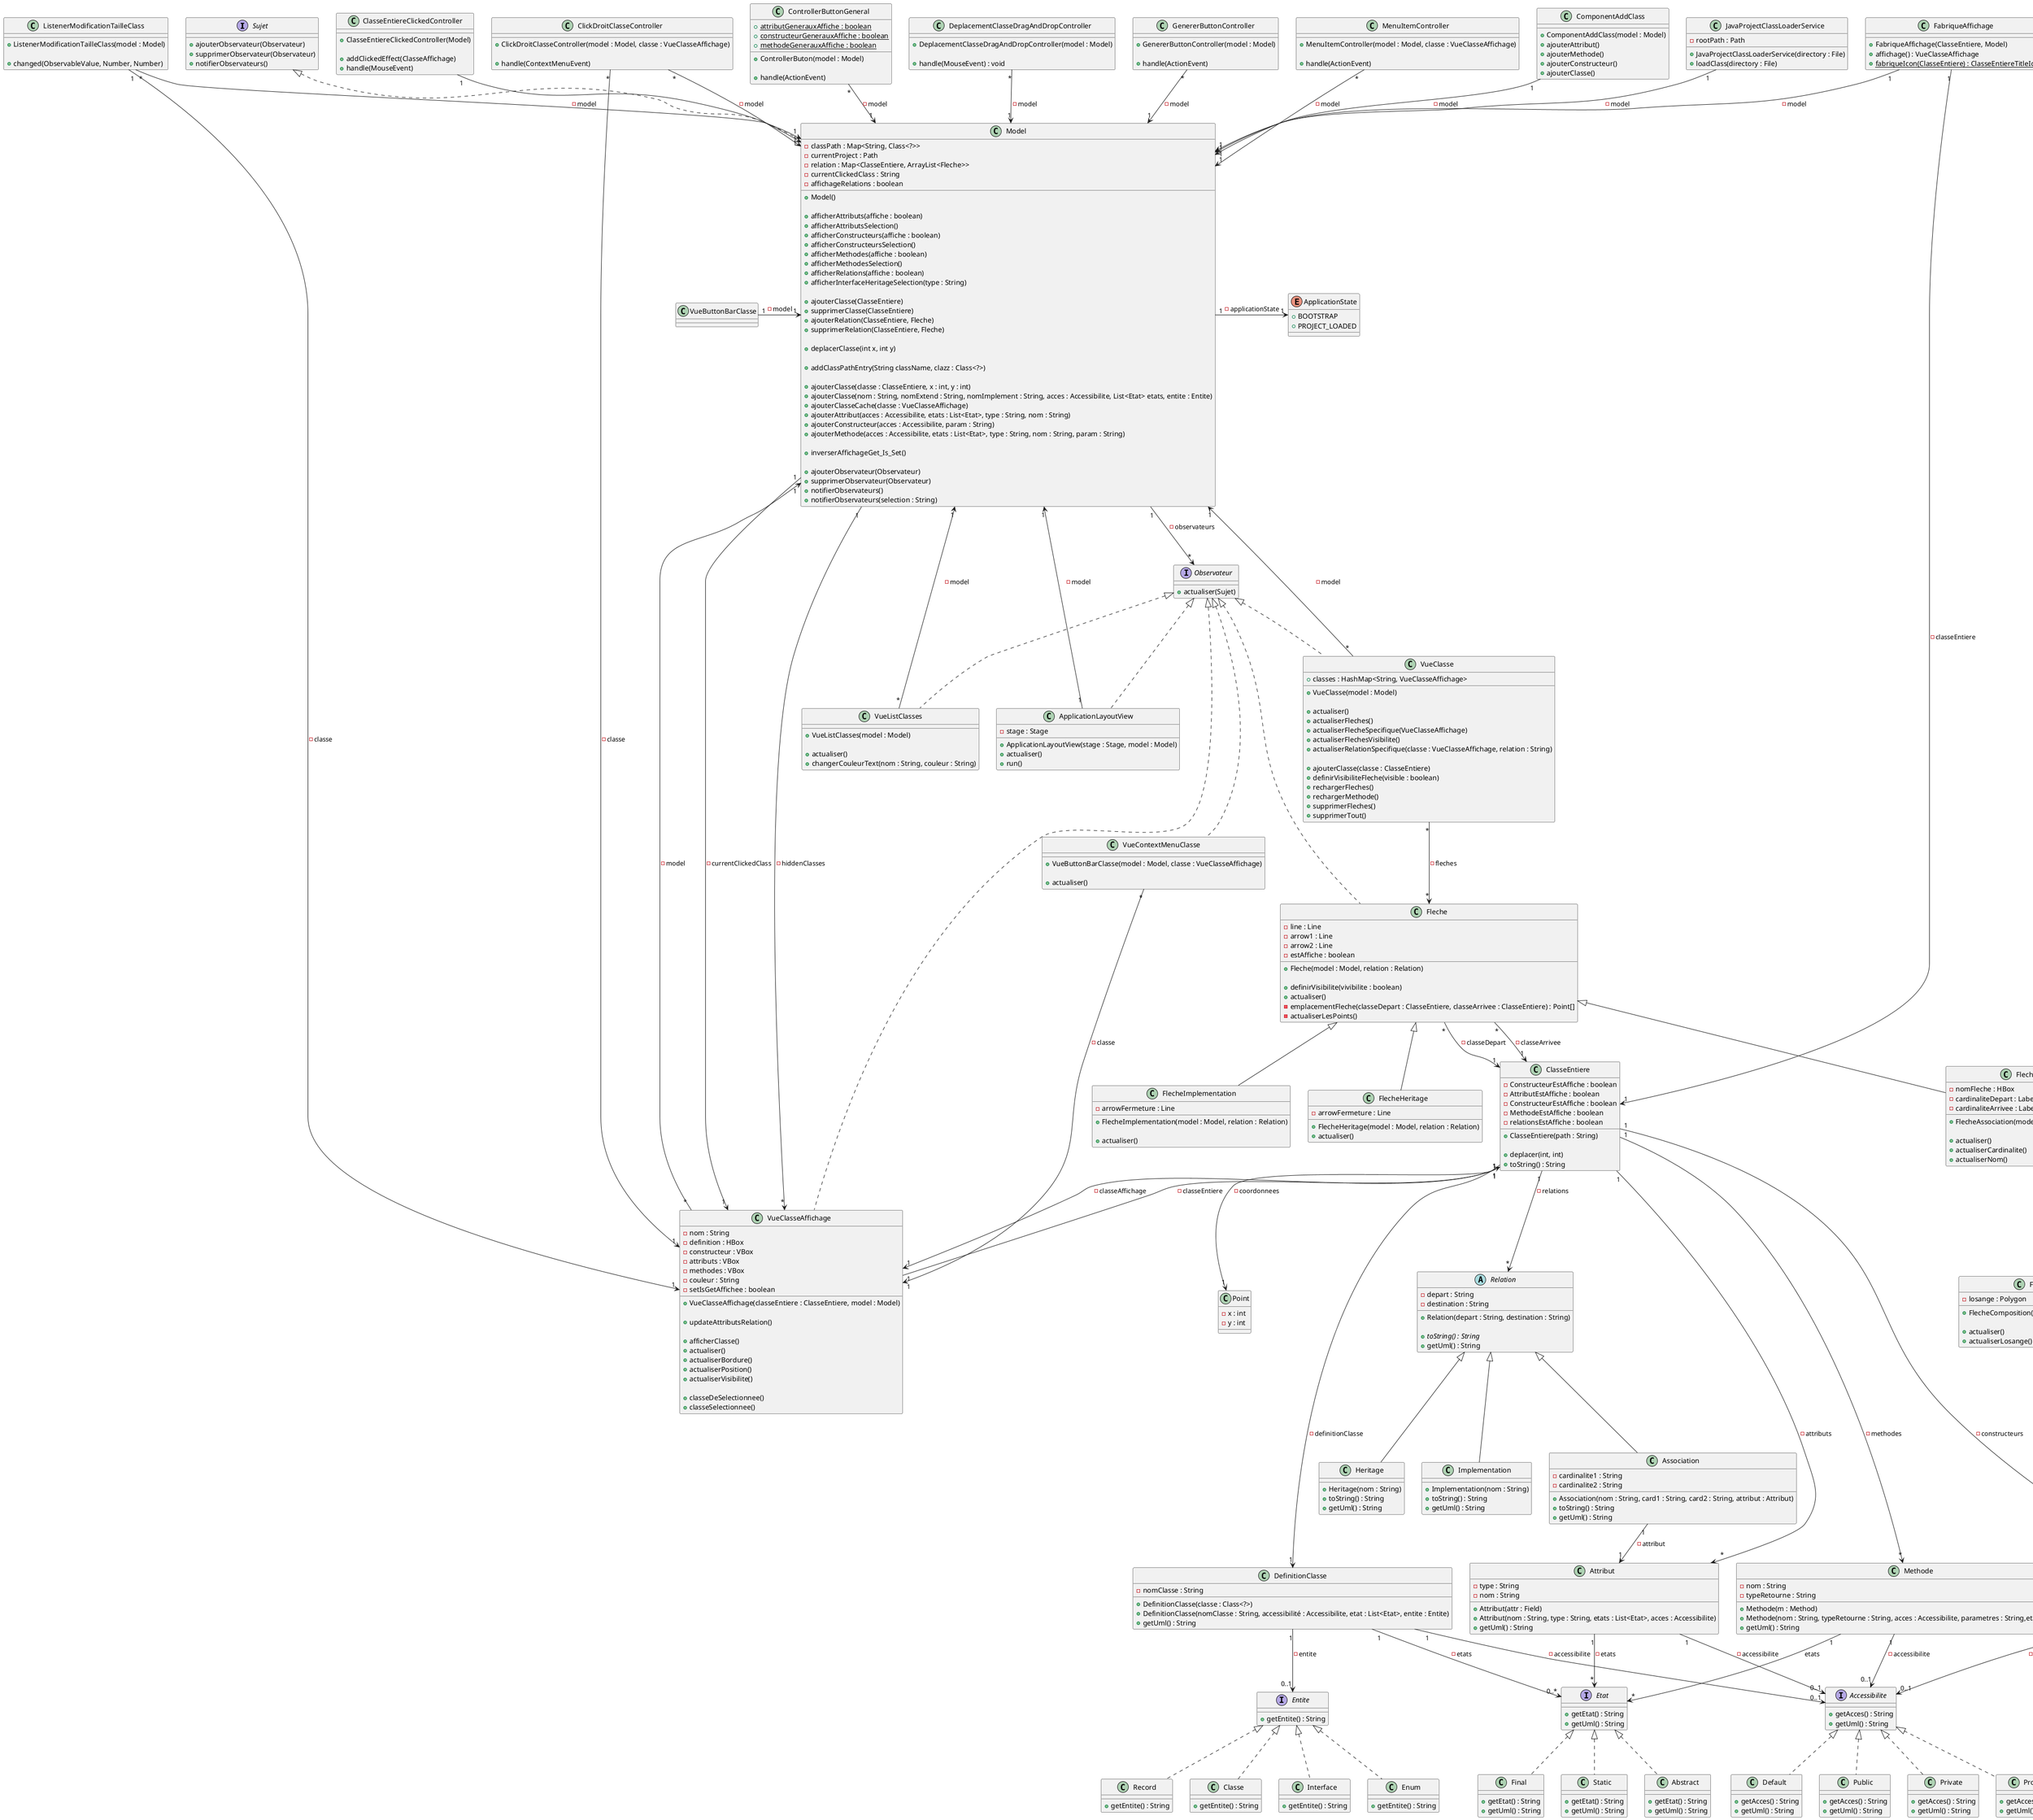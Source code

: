 @startuml
'https://plantuml.com/class-diagram


interface Sujet{
    +ajouterObservateur(Observateur)
    +supprimerObservateur(Observateur)
    +notifierObservateurs()
}

class Model implements Sujet{
    - classPath : Map<String, Class<?>>
    - currentProject : Path
    - relation : Map<ClasseEntiere, ArrayList<Fleche>>
    - currentClickedClass : String
    - affichageRelations : boolean
    + Model()

    + afficherAttributs(affiche : boolean)
    + afficherAttributsSelection()
    + afficherConstructeurs(affiche : boolean)
    + afficherConstructeursSelection()
    + afficherMethodes(affiche : boolean)
    + afficherMethodesSelection()
    + afficherRelations(affiche : boolean)
    + afficherInterfaceHeritageSelection(type : String)

    + ajouterClasse(ClasseEntiere)
    + supprimerClasse(ClasseEntiere)
    + ajouterRelation(ClasseEntiere, Fleche)
    + supprimerRelation(ClasseEntiere, Fleche)

    + deplacerClasse(int x, int y)

    + addClassPathEntry(String className, clazz : Class<?>)

    + ajouterClasse(classe : ClasseEntiere, x : int, y : int)
    + ajouterClasse(nom : String, nomExtend : String, nomImplement : String, acces : Accessibilite, List<Etat> etats, entite : Entite)
    + ajouterClasseCache(classe : VueClasseAffichage)
    + ajouterAttribut(acces : Accessibilite, etats : List<Etat>, type : String, nom : String)
    + ajouterConstructeur(acces : Accessibilite, param : String)
    + ajouterMethode(acces : Accessibilite, etats : List<Etat>, type : String, nom : String, param : String)

    + inverserAffichageGet_Is_Set()

    + ajouterObservateur(Observateur)
    + supprimerObservateur(Observateur)
    + notifierObservateurs()
    + notifierObservateurs(selection : String)
}

Model "1" --> "*" Observateur : -observateurs
Model "1" -> "1" VueClasseAffichage : -currentClickedClass
Model "1" -> "1" ApplicationState : -applicationState
Model "1" -> "*" VueClasseAffichage : -hiddenClasses

'Observateurs'

interface Observateur{
    +actualiser(Sujet)
}

class VueClasse implements Observateur{
    + classes : HashMap<String, VueClasseAffichage>

    +VueClasse(model : Model)

    +actualiser()
    +actualiserFleches()
    +actualiserFlecheSpecifique(VueClasseAffichage)
    +actualiserFlechesVisibilite()
    +actualiserRelationSpecifique(classe : VueClasseAffichage, relation : String)

    +ajouterClasse(classe : ClasseEntiere)
    +definirVisibiliteFleche(visible : boolean)
    +rechargerFleches()
    +rechargerMethode()
    +supprimerFleches()
    +supprimerTout()
}
VueClasse "*" -> "1" Model : -model
VueClasse "*" --> "*" Fleche : -fleches



VueButtonBarClasse "1" -> "1" Model : -model



class VueClasseAffichage implements Observateur{
    -nom : String
    -definition : HBox
    -constructeur : VBox
    -attributs : VBox
    -methodes : VBox
    -couleur : String
    -setIsGetAffichee : boolean

    +VueClasseAffichage(classeEntiere : ClasseEntiere, model : Model)

    +updateAttributsRelation()

    +afficherClasse()
    +actualiser()
    +actualiserBordure()
    +actualiserPosition()
    +actualiserVisibilite()

    +classeDeSelectionnee()
    +classeSelectionnee()
}
VueClasseAffichage "*" -> "1" Model : -model


class VueContextMenuClasse implements Observateur{
    +VueButtonBarClasse(model : Model, classe : VueClasseAffichage)

    +actualiser()
}
VueContextMenuClasse "*" -> "1" VueClasseAffichage : -classe

class VueListClasses implements Observateur{
    +VueListClasses(model : Model)

    +actualiser()
    +changerCouleurText(nom : String, couleur : String)
}
VueListClasses "*" -> "1" Model : -model

class ApplicationLayoutView implements Observateur{
    - stage : Stage
    + ApplicationLayoutView(stage : Stage, model : Model)
    + actualiser()
    + run()
}
ApplicationLayoutView "1" -> "1" Model : -model


'Controlleurs'

class ClasseEntiereClickedController{
    + ClasseEntiereClickedController(Model)

    + addClickedEffect(ClasseAffichage)
    +handle(MouseEvent)
}

ClasseEntiereClickedController "1" --> "1" Model


class ClickDroitClasseController{
    + ClickDroitClasseController(model : Model, classe : VueClasseAffichage)

    + handle(ContextMenuEvent)
}

ClickDroitClasseController "*" --> "1" Model : -model
ClickDroitClasseController "*" --> "1" VueClasseAffichage : -classe


class ControllerButtonGeneral{
    +{static} attributGenerauxAffiche : boolean
    +{static} constructeurGenerauxAffiche : boolean
    +{static} methodeGenerauxAffiche : boolean

    +ControllerButon(model : Model)

    +handle(ActionEvent)
}
ControllerButtonGeneral "*" --> "1" Model : -model


class DeplacementClasseDragAndDropController {
    + DeplacementClasseDragAndDropController(model : Model)

    + handle(MouseEvent) : void
}

DeplacementClasseDragAndDropController "*" --> "1" Model : -model

class GenererButtonController{
    + GenererButtonController(model : Model)

    + handle(ActionEvent)
}

GenererButtonController "*" --> "1" Model : -model

class ListenerModificationTailleClass{
    + ListenerModificationTailleClass(model : Model)

    + changed(ObservableValue, Number, Number)
}

ListenerModificationTailleClass "*" --> "1" Model : -model
ListenerModificationTailleClass "1" --> "1" VueClasseAffichage : -classe

class MenuItemController{
    + MenuItemController(model : Model, classe : VueClasseAffichage)

    + handle(ActionEvent)
}

MenuItemController "*" --> "1" Model : -model

class ProjectDirectoryChooserController{
    - logger : Logger
    + ProjectDirectoryChooserController(model : Model)

    + handle(ActionEvent)
}



abstract class  ControllerBase {
    - model : Model

    + ControllerBase(model : Model)
}

class TreeViewDragDetectedController extends ControllerBase {
    - treeView : TreeView<String>
    + TreeViewDragDetectedController(model : Model)

    + handle(MouseEvent)
}

class VboxDragDroppedController extends ControllerBase {
    + VboxDragDroppedController(model : Model)

    + handle(DragEvent)
}

class VBoxDragOverController extends ControllerBase {
    + VBoxDragOverController(model : Model)

    + handle(DragEvent)
}


enum ApplicationState {
    + BOOTSTRAP
    + PROJECT_LOADED
}


class ApplicationLayoutBootstrapRenderer {
    + base : BorderPane

    + ApplicationLayoutBootstrapRenderer(stage : Stage, model : Model)
}

class ApplicationLayoutProjectLoadedRenderer {
    + base : BorderPane
    + menuBar : MenuBar

    + ApplicationLayoutProjectLoadedRenderer(stage : Stage, model : Model)
    + createTree(file : File, parent : TreeItem<String>)
}




interface ClasseEntiereTitleIcon{
    getIcon() : Image
}

class AbstractClasseTitleIcon implements ClasseEntiereTitleIcon{
    +getIcon() : Image
}

class ClassEntiereTitleIcon implements ClasseEntiereTitleIcon{
    +getIcon() : Image
}

class InterfaceTitleIcon implements ClasseEntiereTitleIcon{
    +getIcon() : Image
}

class RecordTitleIcon implements ClasseEntiereTitleIcon{
    +getIcon() : Image
}

class Fleche implements Observateur {
    - line : Line
    - arrow1 : Line
    - arrow2 : Line
    - estAffiche : boolean

    + Fleche(model : Model, relation : Relation)

    + definirVisibilite(vivibilite : boolean)
    + actualiser()
    - emplacementFleche(classeDepart : ClasseEntiere, classeArrivee : ClasseEntiere) : Point[]
    - actualiserLesPoints()
}

class FlecheAssociation extends Fleche {
    - nomFleche : HBox
    - cardinaliteDepart : Label
    - cardinaliteArrivee : Label

    + FlecheAssociation(model : Model, relation : Relation)

    + actualiser()
    + actualiserCardinalite()
    + actualiserNom()
}

class FlecheHeritage extends Fleche {
    - arrowFermeture : Line

    + FlecheHeritage(model : Model, relation : Relation)
    + actualiser()
}

class FlecheImplementation extends Fleche {
    - arrowFermeture : Line

    + FlecheImplementation(model : Model, relation : Relation)

    + actualiser()
}

class FlecheComposition extends FlecheAssociation {
    - losange : Polygon

    + FlecheComposition(model : Model, relation : Relation)

    + actualiser()
    + actualiserLosange()
}

'Classes'

class ClasseEntiere{
    - ConstructeurEstAffiche : boolean
    - AttributEstAffiche : boolean
    - ConstructeurEstAffiche : boolean
    - MethodeEstAffiche : boolean
    - relationsEstAffiche : boolean

    + ClasseEntiere(path : String)

    + deplacer(int, int)
    + toString() : String
}

ClasseEntiere "1" --> "1" DefinitionClasse : -definitionClasse
ClasseEntiere "1" --> "*" Attribut : -attributs
ClasseEntiere "1" --> "*" Methode : -methodes
ClasseEntiere "1" --> "*" Constructeur : -constructeurs
ClasseEntiere "1" --> "1" Point : -coordonnees
ClasseEntiere "1" --> "*" Relation : -relations
ClasseEntiere "1" --> "1" VueClasseAffichage : -classeAffichage
ClasseEntiere "1" <-- "1" VueClasseAffichage : -classeEntiere

interface Entite{
    +getEntite() : String
}

class Classe implements Entite{
    +getEntite() : String
}

class Interface implements Entite{
    +getEntite() : String
}

class Enum implements Entite{
    +getEntite() : String
}

class Record implements Entite{
    +getEntite() : String
}



interface Accessibilite{
    +getAcces() : String
    +getUml() : String
}

class Public implements Accessibilite{
    +getAcces() : String
    +getUml() : String
}

class Private implements Accessibilite{
    +getAcces() : String
    +getUml() : String
}

class Protected implements Accessibilite{
    +getAcces() : String
    +getUml() : String
}

class Default implements Accessibilite{
    +getAcces() : String
    +getUml() : String
}

interface Etat{
    +getEtat() : String
    +getUml() : String
}

class Abstract implements Etat{
    +getEtat() : String
    +getUml() : String
}

class Final implements Etat{
    +getEtat() : String
    +getUml() : String
}

class Static implements Etat{
    +getEtat() : String
    +getUml() : String
}

class DefinitionClasse{
    -nomClasse : String

    +DefinitionClasse(classe : Class<?>)
    +DefinitionClasse(nomClasse : String, accessibilité : Accessibilite, etat : List<Etat>, entite : Entite)
    +getUml() : String
}
DefinitionClasse "1" --> "0..1" Accessibilite : -accessibilite
DefinitionClasse "1" --> "0..*" Etat : -etats
DefinitionClasse "1" --> "0..1" Entite : -entite

class Attribut{
    -type : String
    -nom : String
    +Attribut(attr : Field)
    + Attribut(nom : String, type : String, etats : List<Etat>, acces : Accessibilite)
    +getUml() : String
}
Attribut "1" --> "0..1" Accessibilite : -accessibilite
Attribut "1" --> "*" Etat : -etats

class Methode{
    -nom : String
    -typeRetourne : String

    +Methode(m : Method)
    +Methode(nom : String, typeRetourne : String, acces : Accessibilite, parametres : String,etats : List<Etat>)
    +getUml() : String
}

Methode "1" --> "0..1" Accessibilite : -accessibilite
Methode "1" --> "*" Etat : etats
Methode "1" --> "*" Parametre : parametres

class Constructeur {
    - nom : String
    + Constructeur(c : Constructor<?>)
    + Constructeur(nom : String, acces : Accessibilite, parametres : String)
    + getUml() : String
}
Constructeur "1" --> "0..1" Accessibilite : -accessibilite
Constructeur "1" --> "*" Parametre : -parametres

class Parametre{
    - type : String
    - nom : String
    +Parametre(param : Parameter)
    +Parametre(nom : String, type : String)
    + getUml() : String
}

class Point{
    - x : int
    - y : int
}

abstract class Relation {
    - depart : String
    - destination : String

    + Relation(depart : String, destination : String)

    {abstract} + toString() : String
    + getUml() : String

}



class Association extends Relation {
    - cardinalite1 : String
    - cardinalite2 : String

    + Association(nom : String, card1 : String, card2 : String, attribut : Attribut)
    + toString() : String
    + getUml() : String
}
Association "1" --> "1" Attribut : -attribut

class Heritage extends Relation {
    + Heritage(nom : String)
    + toString() : String
    + getUml() : String
}

class Implementation extends Relation {
    + Implementation(nom : String)
    + toString() : String
    + getUml() : String
}

class FabriqueAccessibilite {
    + getAccessibilite(access : int) : Accessibilite
}

class FabriqueAffichage {
    + FabriqueAffichage(ClasseEntiere, Model)
    + affichage() : VueClasseAffichage
    + {static} fabriqueIcon(ClasseEntiere) : ClasseEntiereTitleIcon
}
FabriqueAffichage "1" --> "1" ClasseEntiere : -classeEntiere
FabriqueAffichage "1" --> "1" Model : -model


class FabriqueEtat {
    + getEtat(modifiers : int) : ArrayList<Etat>
}

class FabriqueEntite {
    + getEntite(classe : Class<?>) : Entite
}

class FabriqueAffichageFleche {
    + {static} creerAffichageFleche(Model, Relation) : AffichageFleche
}

interface SceneFactory {
    + getScene() : Scene
}

class Alert {
    + {static} afficherAlert(message : String)
}

class ComponentAddClass{
    + ComponentAddClass(model : Model)
    + ajouterAttribut()
    + ajouterMethode()
    + ajouterConstructeur()
    + ajouterClasse()
}

ComponentAddClass "1" --> "1" Model : -model


class JavaClassFullQualifiedNameResolverService {
    + {static} SEPARATOR : char
    + {static} SEPARATOR_STRING : String

    + JavaClassFullQualifiedNameResolverService(rootPath : Path)

    # getClassFQN(directory : File, className : String)
}

class JavaProjectClassLoaderService{
    - rootPath : Path
    + JavaProjectClassLoaderService(directory : File)
    + loadClass(directory : File)
}

JavaProjectClassLoaderService "1" --> "1" Model : -model

class SqueletteService {
    + genererSqueletteUniqueClass(classe : ClasseEntiere)
    + genererSqueletteDiagramme(classes : List<ClasseEntiere>)
    - genererSquelette(f : File, classe : ClasseEntiere)
}

class UmlService {
    + genererUmltoFile(classes : List<ClasseEntiere>)
    + genererUml(classes : List<ClasseEntiere>) : String
}

Fleche "*" --> "1" ClasseEntiere : -classeDepart
Fleche "*" --> "1" ClasseEntiere : -classeArrivee


@enduml